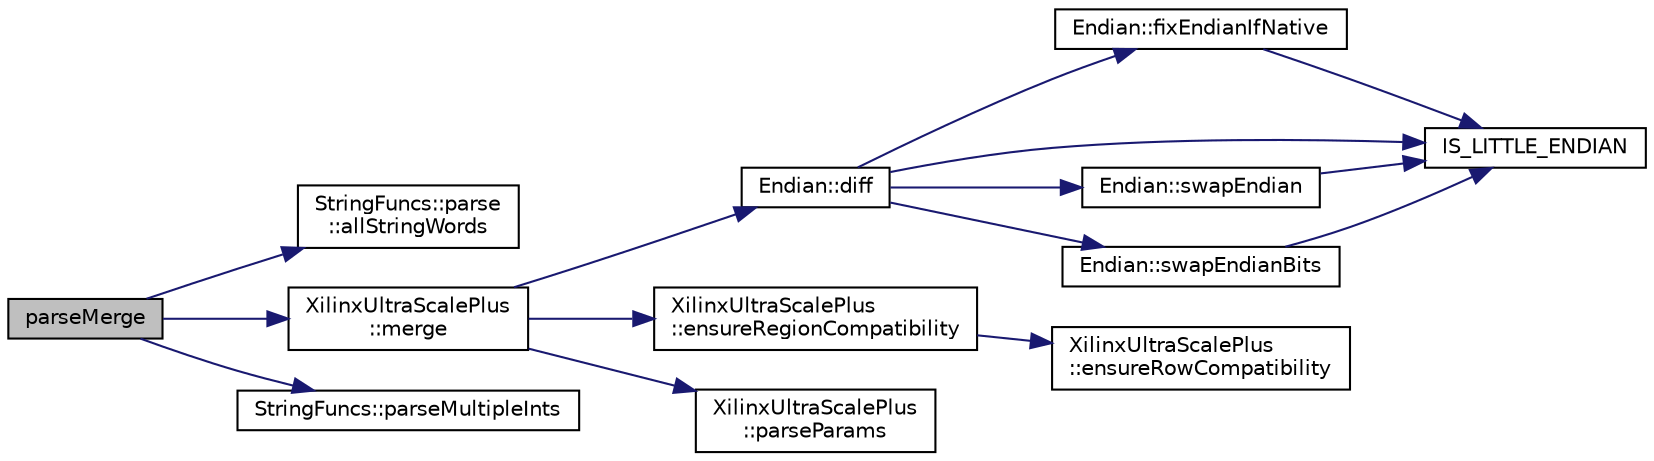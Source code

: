 digraph "parseMerge"
{
 // INTERACTIVE_SVG=YES
 // LATEX_PDF_SIZE
  edge [fontname="Helvetica",fontsize="10",labelfontname="Helvetica",labelfontsize="10"];
  node [fontname="Helvetica",fontsize="10",shape=record];
  rankdir="LR";
  Node1 [label="parseMerge",height=0.2,width=0.4,color="black", fillcolor="grey75", style="filled", fontcolor="black",tooltip=" "];
  Node1 -> Node2 [color="midnightblue",fontsize="10",style="solid",fontname="Helvetica"];
  Node2 [label="StringFuncs::parse\l::allStringWords",height=0.2,width=0.4,color="black", fillcolor="white", style="filled",URL="$namespaceStringFuncs_1_1parse.html#aca49dfabfcccdb107bf1769a2ced8d7f",tooltip=" "];
  Node1 -> Node3 [color="midnightblue",fontsize="10",style="solid",fontname="Helvetica"];
  Node3 [label="XilinxUltraScalePlus\l::merge",height=0.2,width=0.4,color="black", fillcolor="white", style="filled",URL="$classXilinxUltraScalePlus.html#aa0e0292dad364e72a422f4733f5ca207",tooltip=" "];
  Node3 -> Node4 [color="midnightblue",fontsize="10",style="solid",fontname="Helvetica"];
  Node4 [label="Endian::diff",height=0.2,width=0.4,color="black", fillcolor="white", style="filled",URL="$namespaceEndian.html#a341a75d4d5983d8e5572d021f945d9a5",tooltip=" "];
  Node4 -> Node5 [color="midnightblue",fontsize="10",style="solid",fontname="Helvetica"];
  Node5 [label="Endian::fixEndianIfNative",height=0.2,width=0.4,color="black", fillcolor="white", style="filled",URL="$namespaceEndian.html#a8a0c2ce68f029b6a669ea1009ab0054b",tooltip=" "];
  Node5 -> Node6 [color="midnightblue",fontsize="10",style="solid",fontname="Helvetica"];
  Node6 [label="IS_LITTLE_ENDIAN",height=0.2,width=0.4,color="black", fillcolor="white", style="filled",URL="$endianess_8h.html#a09334e77fb4b0057f3d9ef99a5ae987c",tooltip=" "];
  Node4 -> Node6 [color="midnightblue",fontsize="10",style="solid",fontname="Helvetica"];
  Node4 -> Node7 [color="midnightblue",fontsize="10",style="solid",fontname="Helvetica"];
  Node7 [label="Endian::swapEndian",height=0.2,width=0.4,color="black", fillcolor="white", style="filled",URL="$namespaceEndian.html#a250cb73cab89a72ecae4c250ca0c41f5",tooltip=" "];
  Node7 -> Node6 [color="midnightblue",fontsize="10",style="solid",fontname="Helvetica"];
  Node4 -> Node8 [color="midnightblue",fontsize="10",style="solid",fontname="Helvetica"];
  Node8 [label="Endian::swapEndianBits",height=0.2,width=0.4,color="black", fillcolor="white", style="filled",URL="$namespaceEndian.html#ae84a9fd69f0e2b208ae1beb9c5b3d331",tooltip=" "];
  Node8 -> Node6 [color="midnightblue",fontsize="10",style="solid",fontname="Helvetica"];
  Node3 -> Node9 [color="midnightblue",fontsize="10",style="solid",fontname="Helvetica"];
  Node9 [label="XilinxUltraScalePlus\l::ensureRegionCompatibility",height=0.2,width=0.4,color="black", fillcolor="white", style="filled",URL="$classXilinxUltraScalePlus.html#aee23123bf4e839c04197f1a8f11441e4",tooltip=" "];
  Node9 -> Node10 [color="midnightblue",fontsize="10",style="solid",fontname="Helvetica"];
  Node10 [label="XilinxUltraScalePlus\l::ensureRowCompatibility",height=0.2,width=0.4,color="black", fillcolor="white", style="filled",URL="$classXilinxUltraScalePlus.html#a2877557d807ee21ed7f111459380f944",tooltip=" "];
  Node3 -> Node11 [color="midnightblue",fontsize="10",style="solid",fontname="Helvetica"];
  Node11 [label="XilinxUltraScalePlus\l::parseParams",height=0.2,width=0.4,color="black", fillcolor="white", style="filled",URL="$classXilinxUltraScalePlus.html#aafd36c932d3c93bac078997a32ca8bc6",tooltip=" "];
  Node1 -> Node12 [color="midnightblue",fontsize="10",style="solid",fontname="Helvetica"];
  Node12 [label="StringFuncs::parseMultipleInts",height=0.2,width=0.4,color="black", fillcolor="white", style="filled",URL="$namespaceStringFuncs.html#a7e1cc9be2328b6006a110bc9d306785e",tooltip=" "];
}
